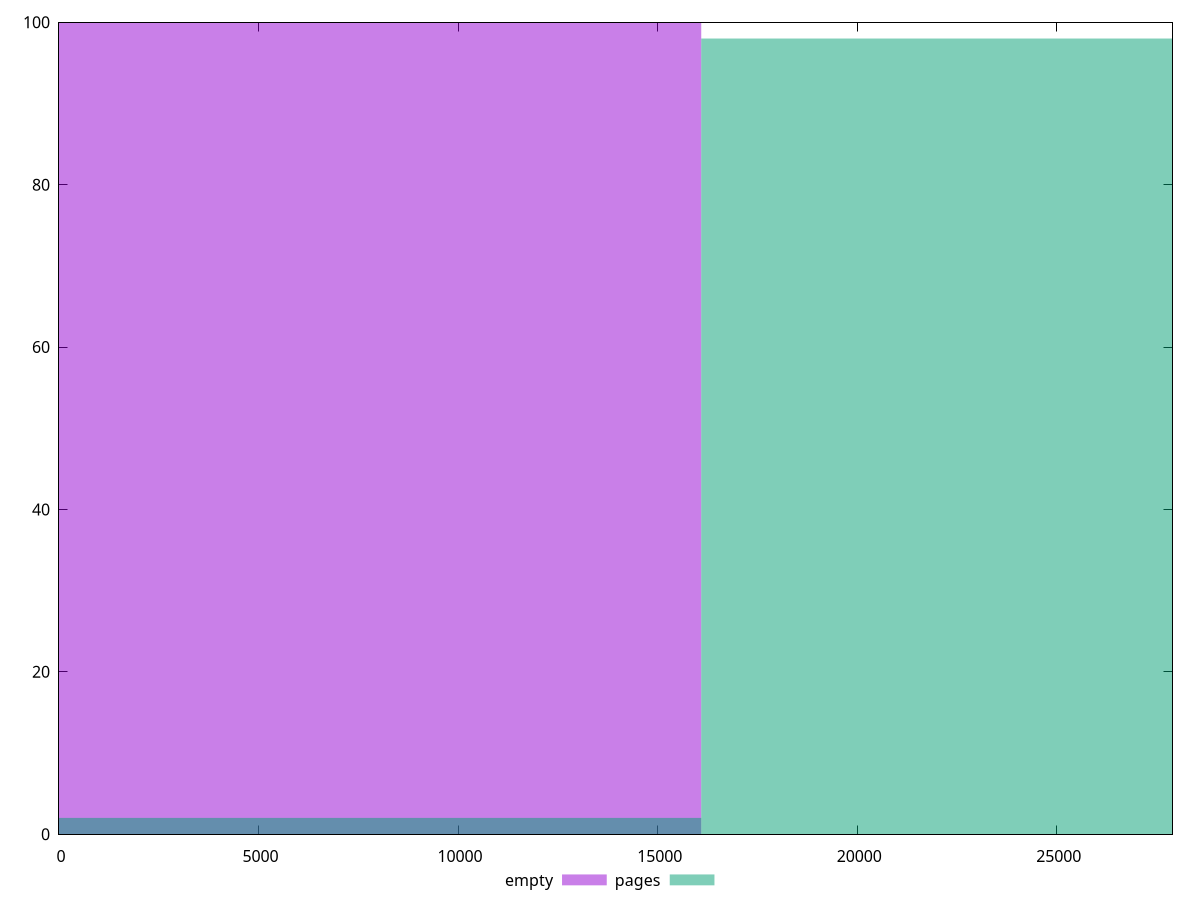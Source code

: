 reset

$empty <<EOF
0 100
EOF

$pages <<EOF
0 2
32183.967361188566 98
EOF

set key outside below
set boxwidth 32183.967361188566
set xrange [0:27900]
set yrange [0:100]
set style fill transparent solid 0.5 noborder
set terminal svg size 640, 500 enhanced background rgb 'white'
set output "report_00007_2020-12-11T15:55:29.892Z/uses-webp-images/comparison/histogram/0_vs_1.svg"

plot $empty title "empty" with boxes, \
     $pages title "pages" with boxes

reset
